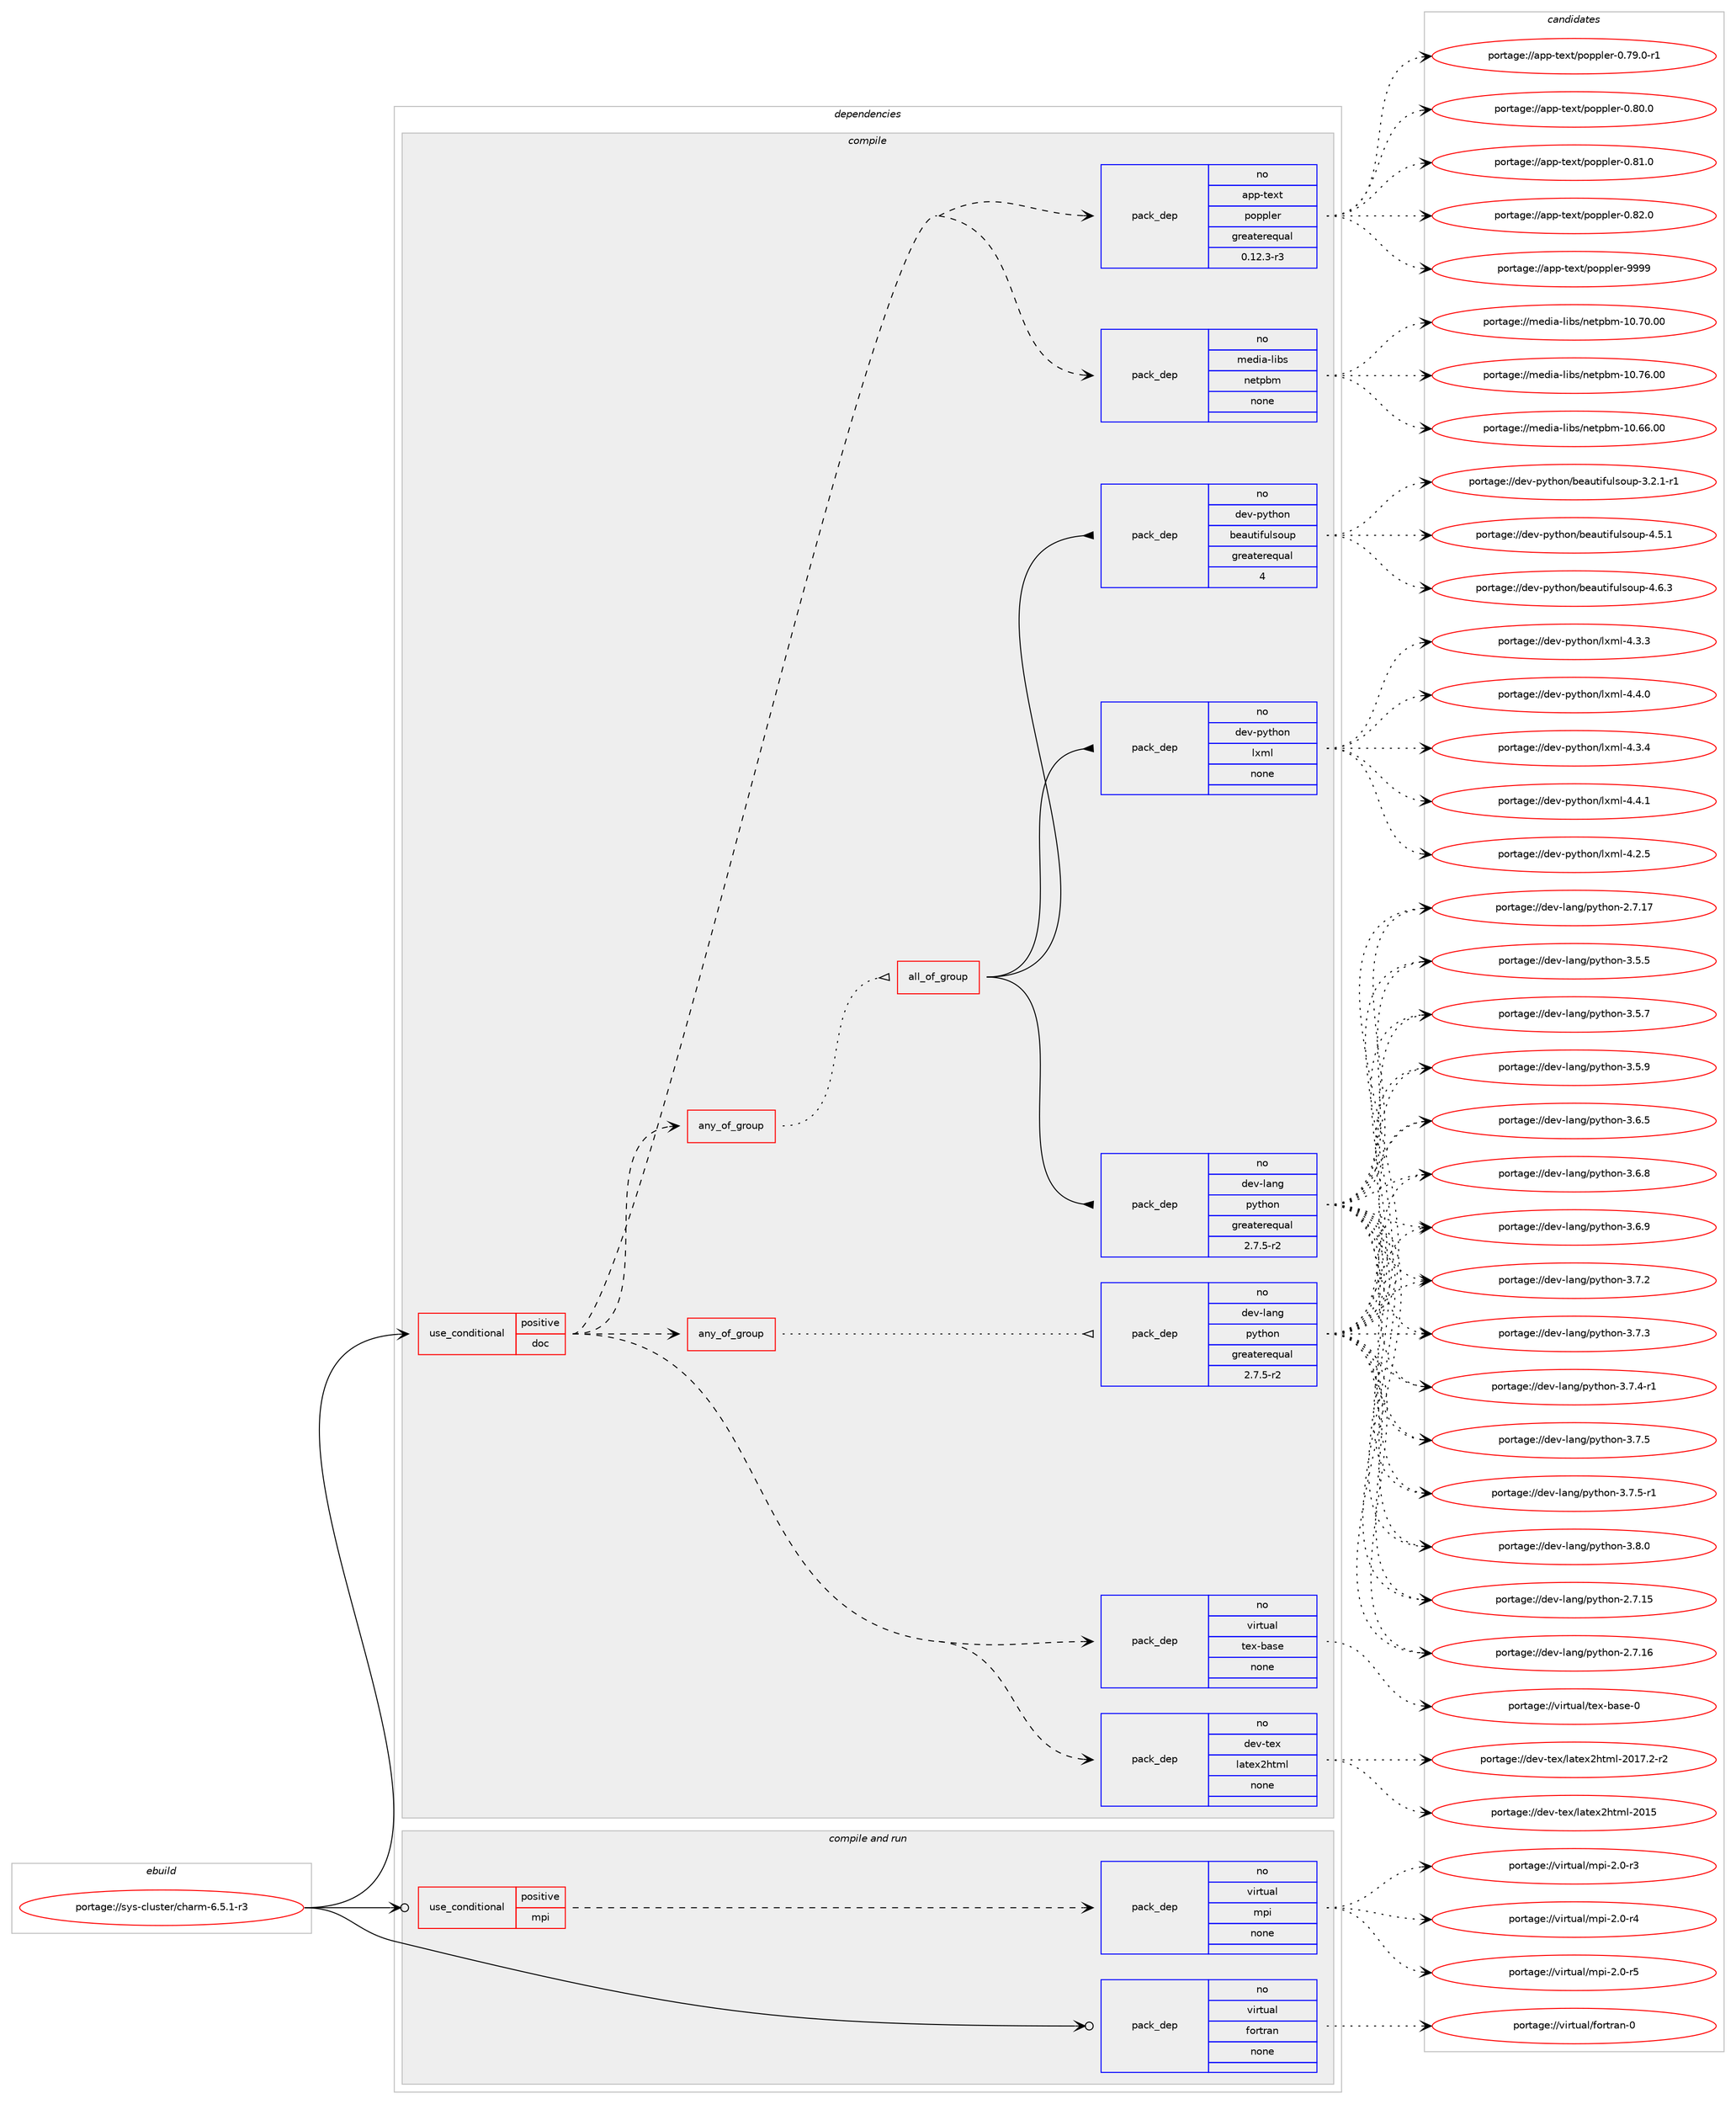 digraph prolog {

# *************
# Graph options
# *************

newrank=true;
concentrate=true;
compound=true;
graph [rankdir=LR,fontname=Helvetica,fontsize=10,ranksep=1.5];#, ranksep=2.5, nodesep=0.2];
edge  [arrowhead=vee];
node  [fontname=Helvetica,fontsize=10];

# **********
# The ebuild
# **********

subgraph cluster_leftcol {
color=gray;
rank=same;
label=<<i>ebuild</i>>;
id [label="portage://sys-cluster/charm-6.5.1-r3", color=red, width=4, href="../sys-cluster/charm-6.5.1-r3.svg"];
}

# ****************
# The dependencies
# ****************

subgraph cluster_midcol {
color=gray;
label=<<i>dependencies</i>>;
subgraph cluster_compile {
fillcolor="#eeeeee";
style=filled;
label=<<i>compile</i>>;
subgraph cond101156 {
dependency415782 [label=<<TABLE BORDER="0" CELLBORDER="1" CELLSPACING="0" CELLPADDING="4"><TR><TD ROWSPAN="3" CELLPADDING="10">use_conditional</TD></TR><TR><TD>positive</TD></TR><TR><TD>doc</TD></TR></TABLE>>, shape=none, color=red];
subgraph pack307669 {
dependency415783 [label=<<TABLE BORDER="0" CELLBORDER="1" CELLSPACING="0" CELLPADDING="4" WIDTH="220"><TR><TD ROWSPAN="6" CELLPADDING="30">pack_dep</TD></TR><TR><TD WIDTH="110">no</TD></TR><TR><TD>app-text</TD></TR><TR><TD>poppler</TD></TR><TR><TD>greaterequal</TD></TR><TR><TD>0.12.3-r3</TD></TR></TABLE>>, shape=none, color=blue];
}
dependency415782:e -> dependency415783:w [weight=20,style="dashed",arrowhead="vee"];
subgraph pack307670 {
dependency415784 [label=<<TABLE BORDER="0" CELLBORDER="1" CELLSPACING="0" CELLPADDING="4" WIDTH="220"><TR><TD ROWSPAN="6" CELLPADDING="30">pack_dep</TD></TR><TR><TD WIDTH="110">no</TD></TR><TR><TD>dev-tex</TD></TR><TR><TD>latex2html</TD></TR><TR><TD>none</TD></TR><TR><TD></TD></TR></TABLE>>, shape=none, color=blue];
}
dependency415782:e -> dependency415784:w [weight=20,style="dashed",arrowhead="vee"];
subgraph pack307671 {
dependency415785 [label=<<TABLE BORDER="0" CELLBORDER="1" CELLSPACING="0" CELLPADDING="4" WIDTH="220"><TR><TD ROWSPAN="6" CELLPADDING="30">pack_dep</TD></TR><TR><TD WIDTH="110">no</TD></TR><TR><TD>virtual</TD></TR><TR><TD>tex-base</TD></TR><TR><TD>none</TD></TR><TR><TD></TD></TR></TABLE>>, shape=none, color=blue];
}
dependency415782:e -> dependency415785:w [weight=20,style="dashed",arrowhead="vee"];
subgraph any6734 {
dependency415786 [label=<<TABLE BORDER="0" CELLBORDER="1" CELLSPACING="0" CELLPADDING="4"><TR><TD CELLPADDING="10">any_of_group</TD></TR></TABLE>>, shape=none, color=red];subgraph all226 {
dependency415787 [label=<<TABLE BORDER="0" CELLBORDER="1" CELLSPACING="0" CELLPADDING="4"><TR><TD CELLPADDING="10">all_of_group</TD></TR></TABLE>>, shape=none, color=red];subgraph pack307672 {
dependency415788 [label=<<TABLE BORDER="0" CELLBORDER="1" CELLSPACING="0" CELLPADDING="4" WIDTH="220"><TR><TD ROWSPAN="6" CELLPADDING="30">pack_dep</TD></TR><TR><TD WIDTH="110">no</TD></TR><TR><TD>dev-lang</TD></TR><TR><TD>python</TD></TR><TR><TD>greaterequal</TD></TR><TR><TD>2.7.5-r2</TD></TR></TABLE>>, shape=none, color=blue];
}
dependency415787:e -> dependency415788:w [weight=20,style="solid",arrowhead="inv"];
subgraph pack307673 {
dependency415789 [label=<<TABLE BORDER="0" CELLBORDER="1" CELLSPACING="0" CELLPADDING="4" WIDTH="220"><TR><TD ROWSPAN="6" CELLPADDING="30">pack_dep</TD></TR><TR><TD WIDTH="110">no</TD></TR><TR><TD>dev-python</TD></TR><TR><TD>beautifulsoup</TD></TR><TR><TD>greaterequal</TD></TR><TR><TD>4</TD></TR></TABLE>>, shape=none, color=blue];
}
dependency415787:e -> dependency415789:w [weight=20,style="solid",arrowhead="inv"];
subgraph pack307674 {
dependency415790 [label=<<TABLE BORDER="0" CELLBORDER="1" CELLSPACING="0" CELLPADDING="4" WIDTH="220"><TR><TD ROWSPAN="6" CELLPADDING="30">pack_dep</TD></TR><TR><TD WIDTH="110">no</TD></TR><TR><TD>dev-python</TD></TR><TR><TD>lxml</TD></TR><TR><TD>none</TD></TR><TR><TD></TD></TR></TABLE>>, shape=none, color=blue];
}
dependency415787:e -> dependency415790:w [weight=20,style="solid",arrowhead="inv"];
}
dependency415786:e -> dependency415787:w [weight=20,style="dotted",arrowhead="oinv"];
}
dependency415782:e -> dependency415786:w [weight=20,style="dashed",arrowhead="vee"];
subgraph pack307675 {
dependency415791 [label=<<TABLE BORDER="0" CELLBORDER="1" CELLSPACING="0" CELLPADDING="4" WIDTH="220"><TR><TD ROWSPAN="6" CELLPADDING="30">pack_dep</TD></TR><TR><TD WIDTH="110">no</TD></TR><TR><TD>media-libs</TD></TR><TR><TD>netpbm</TD></TR><TR><TD>none</TD></TR><TR><TD></TD></TR></TABLE>>, shape=none, color=blue];
}
dependency415782:e -> dependency415791:w [weight=20,style="dashed",arrowhead="vee"];
subgraph any6735 {
dependency415792 [label=<<TABLE BORDER="0" CELLBORDER="1" CELLSPACING="0" CELLPADDING="4"><TR><TD CELLPADDING="10">any_of_group</TD></TR></TABLE>>, shape=none, color=red];subgraph pack307676 {
dependency415793 [label=<<TABLE BORDER="0" CELLBORDER="1" CELLSPACING="0" CELLPADDING="4" WIDTH="220"><TR><TD ROWSPAN="6" CELLPADDING="30">pack_dep</TD></TR><TR><TD WIDTH="110">no</TD></TR><TR><TD>dev-lang</TD></TR><TR><TD>python</TD></TR><TR><TD>greaterequal</TD></TR><TR><TD>2.7.5-r2</TD></TR></TABLE>>, shape=none, color=blue];
}
dependency415792:e -> dependency415793:w [weight=20,style="dotted",arrowhead="oinv"];
}
dependency415782:e -> dependency415792:w [weight=20,style="dashed",arrowhead="vee"];
}
id:e -> dependency415782:w [weight=20,style="solid",arrowhead="vee"];
}
subgraph cluster_compileandrun {
fillcolor="#eeeeee";
style=filled;
label=<<i>compile and run</i>>;
subgraph cond101157 {
dependency415794 [label=<<TABLE BORDER="0" CELLBORDER="1" CELLSPACING="0" CELLPADDING="4"><TR><TD ROWSPAN="3" CELLPADDING="10">use_conditional</TD></TR><TR><TD>positive</TD></TR><TR><TD>mpi</TD></TR></TABLE>>, shape=none, color=red];
subgraph pack307677 {
dependency415795 [label=<<TABLE BORDER="0" CELLBORDER="1" CELLSPACING="0" CELLPADDING="4" WIDTH="220"><TR><TD ROWSPAN="6" CELLPADDING="30">pack_dep</TD></TR><TR><TD WIDTH="110">no</TD></TR><TR><TD>virtual</TD></TR><TR><TD>mpi</TD></TR><TR><TD>none</TD></TR><TR><TD></TD></TR></TABLE>>, shape=none, color=blue];
}
dependency415794:e -> dependency415795:w [weight=20,style="dashed",arrowhead="vee"];
}
id:e -> dependency415794:w [weight=20,style="solid",arrowhead="odotvee"];
subgraph pack307678 {
dependency415796 [label=<<TABLE BORDER="0" CELLBORDER="1" CELLSPACING="0" CELLPADDING="4" WIDTH="220"><TR><TD ROWSPAN="6" CELLPADDING="30">pack_dep</TD></TR><TR><TD WIDTH="110">no</TD></TR><TR><TD>virtual</TD></TR><TR><TD>fortran</TD></TR><TR><TD>none</TD></TR><TR><TD></TD></TR></TABLE>>, shape=none, color=blue];
}
id:e -> dependency415796:w [weight=20,style="solid",arrowhead="odotvee"];
}
subgraph cluster_run {
fillcolor="#eeeeee";
style=filled;
label=<<i>run</i>>;
}
}

# **************
# The candidates
# **************

subgraph cluster_choices {
rank=same;
color=gray;
label=<<i>candidates</i>>;

subgraph choice307669 {
color=black;
nodesep=1;
choiceportage971121124511610112011647112111112112108101114454846555746484511449 [label="portage://app-text/poppler-0.79.0-r1", color=red, width=4,href="../app-text/poppler-0.79.0-r1.svg"];
choiceportage97112112451161011201164711211111211210810111445484656484648 [label="portage://app-text/poppler-0.80.0", color=red, width=4,href="../app-text/poppler-0.80.0.svg"];
choiceportage97112112451161011201164711211111211210810111445484656494648 [label="portage://app-text/poppler-0.81.0", color=red, width=4,href="../app-text/poppler-0.81.0.svg"];
choiceportage97112112451161011201164711211111211210810111445484656504648 [label="portage://app-text/poppler-0.82.0", color=red, width=4,href="../app-text/poppler-0.82.0.svg"];
choiceportage9711211245116101120116471121111121121081011144557575757 [label="portage://app-text/poppler-9999", color=red, width=4,href="../app-text/poppler-9999.svg"];
dependency415783:e -> choiceportage971121124511610112011647112111112112108101114454846555746484511449:w [style=dotted,weight="100"];
dependency415783:e -> choiceportage97112112451161011201164711211111211210810111445484656484648:w [style=dotted,weight="100"];
dependency415783:e -> choiceportage97112112451161011201164711211111211210810111445484656494648:w [style=dotted,weight="100"];
dependency415783:e -> choiceportage97112112451161011201164711211111211210810111445484656504648:w [style=dotted,weight="100"];
dependency415783:e -> choiceportage9711211245116101120116471121111121121081011144557575757:w [style=dotted,weight="100"];
}
subgraph choice307670 {
color=black;
nodesep=1;
choiceportage100101118451161011204710897116101120501041161091084550484953 [label="portage://dev-tex/latex2html-2015", color=red, width=4,href="../dev-tex/latex2html-2015.svg"];
choiceportage10010111845116101120471089711610112050104116109108455048495546504511450 [label="portage://dev-tex/latex2html-2017.2-r2", color=red, width=4,href="../dev-tex/latex2html-2017.2-r2.svg"];
dependency415784:e -> choiceportage100101118451161011204710897116101120501041161091084550484953:w [style=dotted,weight="100"];
dependency415784:e -> choiceportage10010111845116101120471089711610112050104116109108455048495546504511450:w [style=dotted,weight="100"];
}
subgraph choice307671 {
color=black;
nodesep=1;
choiceportage11810511411611797108471161011204598971151014548 [label="portage://virtual/tex-base-0", color=red, width=4,href="../virtual/tex-base-0.svg"];
dependency415785:e -> choiceportage11810511411611797108471161011204598971151014548:w [style=dotted,weight="100"];
}
subgraph choice307672 {
color=black;
nodesep=1;
choiceportage10010111845108971101034711212111610411111045504655464953 [label="portage://dev-lang/python-2.7.15", color=red, width=4,href="../dev-lang/python-2.7.15.svg"];
choiceportage10010111845108971101034711212111610411111045504655464954 [label="portage://dev-lang/python-2.7.16", color=red, width=4,href="../dev-lang/python-2.7.16.svg"];
choiceportage10010111845108971101034711212111610411111045504655464955 [label="portage://dev-lang/python-2.7.17", color=red, width=4,href="../dev-lang/python-2.7.17.svg"];
choiceportage100101118451089711010347112121116104111110455146534653 [label="portage://dev-lang/python-3.5.5", color=red, width=4,href="../dev-lang/python-3.5.5.svg"];
choiceportage100101118451089711010347112121116104111110455146534655 [label="portage://dev-lang/python-3.5.7", color=red, width=4,href="../dev-lang/python-3.5.7.svg"];
choiceportage100101118451089711010347112121116104111110455146534657 [label="portage://dev-lang/python-3.5.9", color=red, width=4,href="../dev-lang/python-3.5.9.svg"];
choiceportage100101118451089711010347112121116104111110455146544653 [label="portage://dev-lang/python-3.6.5", color=red, width=4,href="../dev-lang/python-3.6.5.svg"];
choiceportage100101118451089711010347112121116104111110455146544656 [label="portage://dev-lang/python-3.6.8", color=red, width=4,href="../dev-lang/python-3.6.8.svg"];
choiceportage100101118451089711010347112121116104111110455146544657 [label="portage://dev-lang/python-3.6.9", color=red, width=4,href="../dev-lang/python-3.6.9.svg"];
choiceportage100101118451089711010347112121116104111110455146554650 [label="portage://dev-lang/python-3.7.2", color=red, width=4,href="../dev-lang/python-3.7.2.svg"];
choiceportage100101118451089711010347112121116104111110455146554651 [label="portage://dev-lang/python-3.7.3", color=red, width=4,href="../dev-lang/python-3.7.3.svg"];
choiceportage1001011184510897110103471121211161041111104551465546524511449 [label="portage://dev-lang/python-3.7.4-r1", color=red, width=4,href="../dev-lang/python-3.7.4-r1.svg"];
choiceportage100101118451089711010347112121116104111110455146554653 [label="portage://dev-lang/python-3.7.5", color=red, width=4,href="../dev-lang/python-3.7.5.svg"];
choiceportage1001011184510897110103471121211161041111104551465546534511449 [label="portage://dev-lang/python-3.7.5-r1", color=red, width=4,href="../dev-lang/python-3.7.5-r1.svg"];
choiceportage100101118451089711010347112121116104111110455146564648 [label="portage://dev-lang/python-3.8.0", color=red, width=4,href="../dev-lang/python-3.8.0.svg"];
dependency415788:e -> choiceportage10010111845108971101034711212111610411111045504655464953:w [style=dotted,weight="100"];
dependency415788:e -> choiceportage10010111845108971101034711212111610411111045504655464954:w [style=dotted,weight="100"];
dependency415788:e -> choiceportage10010111845108971101034711212111610411111045504655464955:w [style=dotted,weight="100"];
dependency415788:e -> choiceportage100101118451089711010347112121116104111110455146534653:w [style=dotted,weight="100"];
dependency415788:e -> choiceportage100101118451089711010347112121116104111110455146534655:w [style=dotted,weight="100"];
dependency415788:e -> choiceportage100101118451089711010347112121116104111110455146534657:w [style=dotted,weight="100"];
dependency415788:e -> choiceportage100101118451089711010347112121116104111110455146544653:w [style=dotted,weight="100"];
dependency415788:e -> choiceportage100101118451089711010347112121116104111110455146544656:w [style=dotted,weight="100"];
dependency415788:e -> choiceportage100101118451089711010347112121116104111110455146544657:w [style=dotted,weight="100"];
dependency415788:e -> choiceportage100101118451089711010347112121116104111110455146554650:w [style=dotted,weight="100"];
dependency415788:e -> choiceportage100101118451089711010347112121116104111110455146554651:w [style=dotted,weight="100"];
dependency415788:e -> choiceportage1001011184510897110103471121211161041111104551465546524511449:w [style=dotted,weight="100"];
dependency415788:e -> choiceportage100101118451089711010347112121116104111110455146554653:w [style=dotted,weight="100"];
dependency415788:e -> choiceportage1001011184510897110103471121211161041111104551465546534511449:w [style=dotted,weight="100"];
dependency415788:e -> choiceportage100101118451089711010347112121116104111110455146564648:w [style=dotted,weight="100"];
}
subgraph choice307673 {
color=black;
nodesep=1;
choiceportage100101118451121211161041111104798101971171161051021171081151111171124551465046494511449 [label="portage://dev-python/beautifulsoup-3.2.1-r1", color=red, width=4,href="../dev-python/beautifulsoup-3.2.1-r1.svg"];
choiceportage10010111845112121116104111110479810197117116105102117108115111117112455246534649 [label="portage://dev-python/beautifulsoup-4.5.1", color=red, width=4,href="../dev-python/beautifulsoup-4.5.1.svg"];
choiceportage10010111845112121116104111110479810197117116105102117108115111117112455246544651 [label="portage://dev-python/beautifulsoup-4.6.3", color=red, width=4,href="../dev-python/beautifulsoup-4.6.3.svg"];
dependency415789:e -> choiceportage100101118451121211161041111104798101971171161051021171081151111171124551465046494511449:w [style=dotted,weight="100"];
dependency415789:e -> choiceportage10010111845112121116104111110479810197117116105102117108115111117112455246534649:w [style=dotted,weight="100"];
dependency415789:e -> choiceportage10010111845112121116104111110479810197117116105102117108115111117112455246544651:w [style=dotted,weight="100"];
}
subgraph choice307674 {
color=black;
nodesep=1;
choiceportage1001011184511212111610411111047108120109108455246504653 [label="portage://dev-python/lxml-4.2.5", color=red, width=4,href="../dev-python/lxml-4.2.5.svg"];
choiceportage1001011184511212111610411111047108120109108455246514651 [label="portage://dev-python/lxml-4.3.3", color=red, width=4,href="../dev-python/lxml-4.3.3.svg"];
choiceportage1001011184511212111610411111047108120109108455246514652 [label="portage://dev-python/lxml-4.3.4", color=red, width=4,href="../dev-python/lxml-4.3.4.svg"];
choiceportage1001011184511212111610411111047108120109108455246524648 [label="portage://dev-python/lxml-4.4.0", color=red, width=4,href="../dev-python/lxml-4.4.0.svg"];
choiceportage1001011184511212111610411111047108120109108455246524649 [label="portage://dev-python/lxml-4.4.1", color=red, width=4,href="../dev-python/lxml-4.4.1.svg"];
dependency415790:e -> choiceportage1001011184511212111610411111047108120109108455246504653:w [style=dotted,weight="100"];
dependency415790:e -> choiceportage1001011184511212111610411111047108120109108455246514651:w [style=dotted,weight="100"];
dependency415790:e -> choiceportage1001011184511212111610411111047108120109108455246514652:w [style=dotted,weight="100"];
dependency415790:e -> choiceportage1001011184511212111610411111047108120109108455246524648:w [style=dotted,weight="100"];
dependency415790:e -> choiceportage1001011184511212111610411111047108120109108455246524649:w [style=dotted,weight="100"];
}
subgraph choice307675 {
color=black;
nodesep=1;
choiceportage1091011001059745108105981154711010111611298109454948465454464848 [label="portage://media-libs/netpbm-10.66.00", color=red, width=4,href="../media-libs/netpbm-10.66.00.svg"];
choiceportage1091011001059745108105981154711010111611298109454948465548464848 [label="portage://media-libs/netpbm-10.70.00", color=red, width=4,href="../media-libs/netpbm-10.70.00.svg"];
choiceportage1091011001059745108105981154711010111611298109454948465554464848 [label="portage://media-libs/netpbm-10.76.00", color=red, width=4,href="../media-libs/netpbm-10.76.00.svg"];
dependency415791:e -> choiceportage1091011001059745108105981154711010111611298109454948465454464848:w [style=dotted,weight="100"];
dependency415791:e -> choiceportage1091011001059745108105981154711010111611298109454948465548464848:w [style=dotted,weight="100"];
dependency415791:e -> choiceportage1091011001059745108105981154711010111611298109454948465554464848:w [style=dotted,weight="100"];
}
subgraph choice307676 {
color=black;
nodesep=1;
choiceportage10010111845108971101034711212111610411111045504655464953 [label="portage://dev-lang/python-2.7.15", color=red, width=4,href="../dev-lang/python-2.7.15.svg"];
choiceportage10010111845108971101034711212111610411111045504655464954 [label="portage://dev-lang/python-2.7.16", color=red, width=4,href="../dev-lang/python-2.7.16.svg"];
choiceportage10010111845108971101034711212111610411111045504655464955 [label="portage://dev-lang/python-2.7.17", color=red, width=4,href="../dev-lang/python-2.7.17.svg"];
choiceportage100101118451089711010347112121116104111110455146534653 [label="portage://dev-lang/python-3.5.5", color=red, width=4,href="../dev-lang/python-3.5.5.svg"];
choiceportage100101118451089711010347112121116104111110455146534655 [label="portage://dev-lang/python-3.5.7", color=red, width=4,href="../dev-lang/python-3.5.7.svg"];
choiceportage100101118451089711010347112121116104111110455146534657 [label="portage://dev-lang/python-3.5.9", color=red, width=4,href="../dev-lang/python-3.5.9.svg"];
choiceportage100101118451089711010347112121116104111110455146544653 [label="portage://dev-lang/python-3.6.5", color=red, width=4,href="../dev-lang/python-3.6.5.svg"];
choiceportage100101118451089711010347112121116104111110455146544656 [label="portage://dev-lang/python-3.6.8", color=red, width=4,href="../dev-lang/python-3.6.8.svg"];
choiceportage100101118451089711010347112121116104111110455146544657 [label="portage://dev-lang/python-3.6.9", color=red, width=4,href="../dev-lang/python-3.6.9.svg"];
choiceportage100101118451089711010347112121116104111110455146554650 [label="portage://dev-lang/python-3.7.2", color=red, width=4,href="../dev-lang/python-3.7.2.svg"];
choiceportage100101118451089711010347112121116104111110455146554651 [label="portage://dev-lang/python-3.7.3", color=red, width=4,href="../dev-lang/python-3.7.3.svg"];
choiceportage1001011184510897110103471121211161041111104551465546524511449 [label="portage://dev-lang/python-3.7.4-r1", color=red, width=4,href="../dev-lang/python-3.7.4-r1.svg"];
choiceportage100101118451089711010347112121116104111110455146554653 [label="portage://dev-lang/python-3.7.5", color=red, width=4,href="../dev-lang/python-3.7.5.svg"];
choiceportage1001011184510897110103471121211161041111104551465546534511449 [label="portage://dev-lang/python-3.7.5-r1", color=red, width=4,href="../dev-lang/python-3.7.5-r1.svg"];
choiceportage100101118451089711010347112121116104111110455146564648 [label="portage://dev-lang/python-3.8.0", color=red, width=4,href="../dev-lang/python-3.8.0.svg"];
dependency415793:e -> choiceportage10010111845108971101034711212111610411111045504655464953:w [style=dotted,weight="100"];
dependency415793:e -> choiceportage10010111845108971101034711212111610411111045504655464954:w [style=dotted,weight="100"];
dependency415793:e -> choiceportage10010111845108971101034711212111610411111045504655464955:w [style=dotted,weight="100"];
dependency415793:e -> choiceportage100101118451089711010347112121116104111110455146534653:w [style=dotted,weight="100"];
dependency415793:e -> choiceportage100101118451089711010347112121116104111110455146534655:w [style=dotted,weight="100"];
dependency415793:e -> choiceportage100101118451089711010347112121116104111110455146534657:w [style=dotted,weight="100"];
dependency415793:e -> choiceportage100101118451089711010347112121116104111110455146544653:w [style=dotted,weight="100"];
dependency415793:e -> choiceportage100101118451089711010347112121116104111110455146544656:w [style=dotted,weight="100"];
dependency415793:e -> choiceportage100101118451089711010347112121116104111110455146544657:w [style=dotted,weight="100"];
dependency415793:e -> choiceportage100101118451089711010347112121116104111110455146554650:w [style=dotted,weight="100"];
dependency415793:e -> choiceportage100101118451089711010347112121116104111110455146554651:w [style=dotted,weight="100"];
dependency415793:e -> choiceportage1001011184510897110103471121211161041111104551465546524511449:w [style=dotted,weight="100"];
dependency415793:e -> choiceportage100101118451089711010347112121116104111110455146554653:w [style=dotted,weight="100"];
dependency415793:e -> choiceportage1001011184510897110103471121211161041111104551465546534511449:w [style=dotted,weight="100"];
dependency415793:e -> choiceportage100101118451089711010347112121116104111110455146564648:w [style=dotted,weight="100"];
}
subgraph choice307677 {
color=black;
nodesep=1;
choiceportage1181051141161179710847109112105455046484511451 [label="portage://virtual/mpi-2.0-r3", color=red, width=4,href="../virtual/mpi-2.0-r3.svg"];
choiceportage1181051141161179710847109112105455046484511452 [label="portage://virtual/mpi-2.0-r4", color=red, width=4,href="../virtual/mpi-2.0-r4.svg"];
choiceportage1181051141161179710847109112105455046484511453 [label="portage://virtual/mpi-2.0-r5", color=red, width=4,href="../virtual/mpi-2.0-r5.svg"];
dependency415795:e -> choiceportage1181051141161179710847109112105455046484511451:w [style=dotted,weight="100"];
dependency415795:e -> choiceportage1181051141161179710847109112105455046484511452:w [style=dotted,weight="100"];
dependency415795:e -> choiceportage1181051141161179710847109112105455046484511453:w [style=dotted,weight="100"];
}
subgraph choice307678 {
color=black;
nodesep=1;
choiceportage1181051141161179710847102111114116114971104548 [label="portage://virtual/fortran-0", color=red, width=4,href="../virtual/fortran-0.svg"];
dependency415796:e -> choiceportage1181051141161179710847102111114116114971104548:w [style=dotted,weight="100"];
}
}

}
